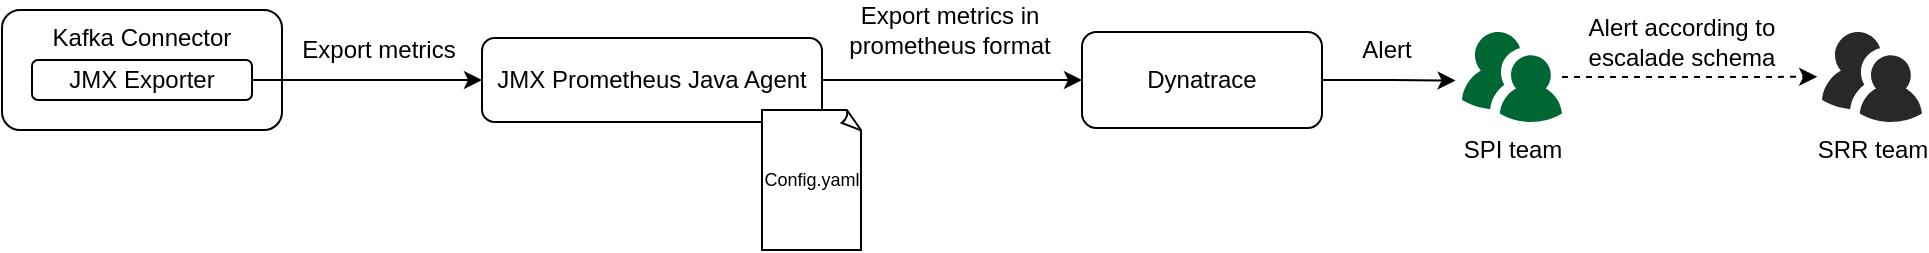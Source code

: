 <mxfile version="21.1.4" type="github">
  <diagram name="Page-1" id="O5JiAekVzFDAA72kUoiu">
    <mxGraphModel dx="1050" dy="549" grid="1" gridSize="10" guides="1" tooltips="1" connect="1" arrows="1" fold="1" page="1" pageScale="1" pageWidth="827" pageHeight="1169" math="0" shadow="0">
      <root>
        <mxCell id="0" />
        <mxCell id="1" parent="0" />
        <mxCell id="0szps2cwnZ2YXnYRJMF6-1" value="Kafka Connector" style="rounded=1;whiteSpace=wrap;html=1;align=center;verticalAlign=top;" vertex="1" parent="1">
          <mxGeometry x="30" y="130" width="140" height="60" as="geometry" />
        </mxCell>
        <mxCell id="0szps2cwnZ2YXnYRJMF6-2" style="edgeStyle=orthogonalEdgeStyle;rounded=0;orthogonalLoop=1;jettySize=auto;html=1;" edge="1" parent="1" source="0szps2cwnZ2YXnYRJMF6-3" target="0szps2cwnZ2YXnYRJMF6-5">
          <mxGeometry relative="1" as="geometry" />
        </mxCell>
        <mxCell id="0szps2cwnZ2YXnYRJMF6-3" value="JMX Exporter" style="rounded=1;whiteSpace=wrap;html=1;" vertex="1" parent="1">
          <mxGeometry x="45" y="155" width="110" height="20" as="geometry" />
        </mxCell>
        <mxCell id="0szps2cwnZ2YXnYRJMF6-4" style="edgeStyle=orthogonalEdgeStyle;rounded=0;orthogonalLoop=1;jettySize=auto;html=1;" edge="1" parent="1" source="0szps2cwnZ2YXnYRJMF6-5" target="0szps2cwnZ2YXnYRJMF6-7">
          <mxGeometry relative="1" as="geometry" />
        </mxCell>
        <mxCell id="0szps2cwnZ2YXnYRJMF6-5" value="JMX Prometheus Java Agent" style="rounded=1;whiteSpace=wrap;html=1;" vertex="1" parent="1">
          <mxGeometry x="270" y="144" width="170" height="42" as="geometry" />
        </mxCell>
        <mxCell id="0szps2cwnZ2YXnYRJMF6-15" style="edgeStyle=orthogonalEdgeStyle;rounded=0;orthogonalLoop=1;jettySize=auto;html=1;entryX=-0.064;entryY=0.54;entryDx=0;entryDy=0;entryPerimeter=0;" edge="1" parent="1" source="0szps2cwnZ2YXnYRJMF6-7" target="0szps2cwnZ2YXnYRJMF6-14">
          <mxGeometry relative="1" as="geometry" />
        </mxCell>
        <mxCell id="0szps2cwnZ2YXnYRJMF6-7" value="Dynatrace" style="rounded=1;whiteSpace=wrap;html=1;" vertex="1" parent="1">
          <mxGeometry x="570" y="141" width="120" height="48" as="geometry" />
        </mxCell>
        <mxCell id="0szps2cwnZ2YXnYRJMF6-8" value="Config.yaml" style="whiteSpace=wrap;html=1;shape=mxgraph.basic.document;fillColor=default;fontSize=9;" vertex="1" parent="1">
          <mxGeometry x="410" y="180" width="50" height="70" as="geometry" />
        </mxCell>
        <mxCell id="0szps2cwnZ2YXnYRJMF6-9" value="Export metrics" style="text;html=1;align=center;verticalAlign=middle;resizable=0;points=[];autosize=1;strokeColor=none;fillColor=none;" vertex="1" parent="1">
          <mxGeometry x="168" y="135" width="100" height="30" as="geometry" />
        </mxCell>
        <mxCell id="0szps2cwnZ2YXnYRJMF6-11" value="SRR team" style="verticalLabelPosition=bottom;sketch=0;html=1;fillColor=#282828;strokeColor=none;verticalAlign=top;pointerEvents=1;align=center;shape=mxgraph.cisco_safe.people_places_things_icons.icon9;" vertex="1" parent="1">
          <mxGeometry x="940" y="141" width="50" height="45" as="geometry" />
        </mxCell>
        <mxCell id="0szps2cwnZ2YXnYRJMF6-12" value="Alert" style="text;html=1;align=center;verticalAlign=middle;resizable=0;points=[];autosize=1;strokeColor=none;fillColor=none;" vertex="1" parent="1">
          <mxGeometry x="700" y="137" width="43" height="26" as="geometry" />
        </mxCell>
        <mxCell id="0szps2cwnZ2YXnYRJMF6-13" value="Export metrics in prometheus format" style="text;html=1;strokeColor=none;fillColor=none;align=center;verticalAlign=middle;whiteSpace=wrap;rounded=0;" vertex="1" parent="1">
          <mxGeometry x="434" y="125" width="140" height="30" as="geometry" />
        </mxCell>
        <mxCell id="0szps2cwnZ2YXnYRJMF6-16" style="edgeStyle=orthogonalEdgeStyle;rounded=0;orthogonalLoop=1;jettySize=auto;html=1;entryX=-0.048;entryY=0.498;entryDx=0;entryDy=0;entryPerimeter=0;dashed=1;" edge="1" parent="1" source="0szps2cwnZ2YXnYRJMF6-14" target="0szps2cwnZ2YXnYRJMF6-11">
          <mxGeometry relative="1" as="geometry" />
        </mxCell>
        <mxCell id="0szps2cwnZ2YXnYRJMF6-14" value="SPI team" style="verticalLabelPosition=bottom;sketch=0;html=1;fillColor=#006633;strokeColor=#82b366;verticalAlign=top;pointerEvents=1;align=center;shape=mxgraph.cisco_safe.people_places_things_icons.icon9;" vertex="1" parent="1">
          <mxGeometry x="760" y="141" width="50" height="45" as="geometry" />
        </mxCell>
        <mxCell id="0szps2cwnZ2YXnYRJMF6-19" value="Alert according to escalade schema" style="text;html=1;strokeColor=none;fillColor=none;align=center;verticalAlign=middle;whiteSpace=wrap;rounded=0;" vertex="1" parent="1">
          <mxGeometry x="800" y="131" width="140" height="30" as="geometry" />
        </mxCell>
      </root>
    </mxGraphModel>
  </diagram>
</mxfile>
